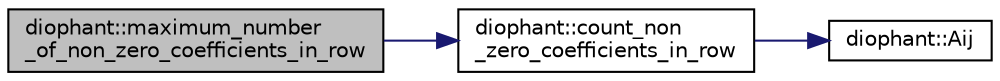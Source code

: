 digraph "diophant::maximum_number_of_non_zero_coefficients_in_row"
{
  edge [fontname="Helvetica",fontsize="10",labelfontname="Helvetica",labelfontsize="10"];
  node [fontname="Helvetica",fontsize="10",shape=record];
  rankdir="LR";
  Node349 [label="diophant::maximum_number\l_of_non_zero_coefficients_in_row",height=0.2,width=0.4,color="black", fillcolor="grey75", style="filled", fontcolor="black"];
  Node349 -> Node350 [color="midnightblue",fontsize="10",style="solid",fontname="Helvetica"];
  Node350 [label="diophant::count_non\l_zero_coefficients_in_row",height=0.2,width=0.4,color="black", fillcolor="white", style="filled",URL="$d7/d9c/classdiophant.html#a32575931589f47546ba7b7ef9fb99e68"];
  Node350 -> Node351 [color="midnightblue",fontsize="10",style="solid",fontname="Helvetica"];
  Node351 [label="diophant::Aij",height=0.2,width=0.4,color="black", fillcolor="white", style="filled",URL="$d7/d9c/classdiophant.html#af86d3bf833485e2f2d7b4a19288fc698"];
}
